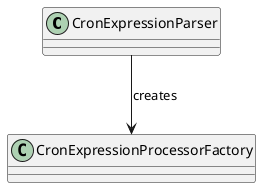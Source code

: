 @startuml
class CronExpressionParser
class CronExpressionProcessorFactory
CronExpressionParser --> CronExpressionProcessorFactory : creates
@enduml